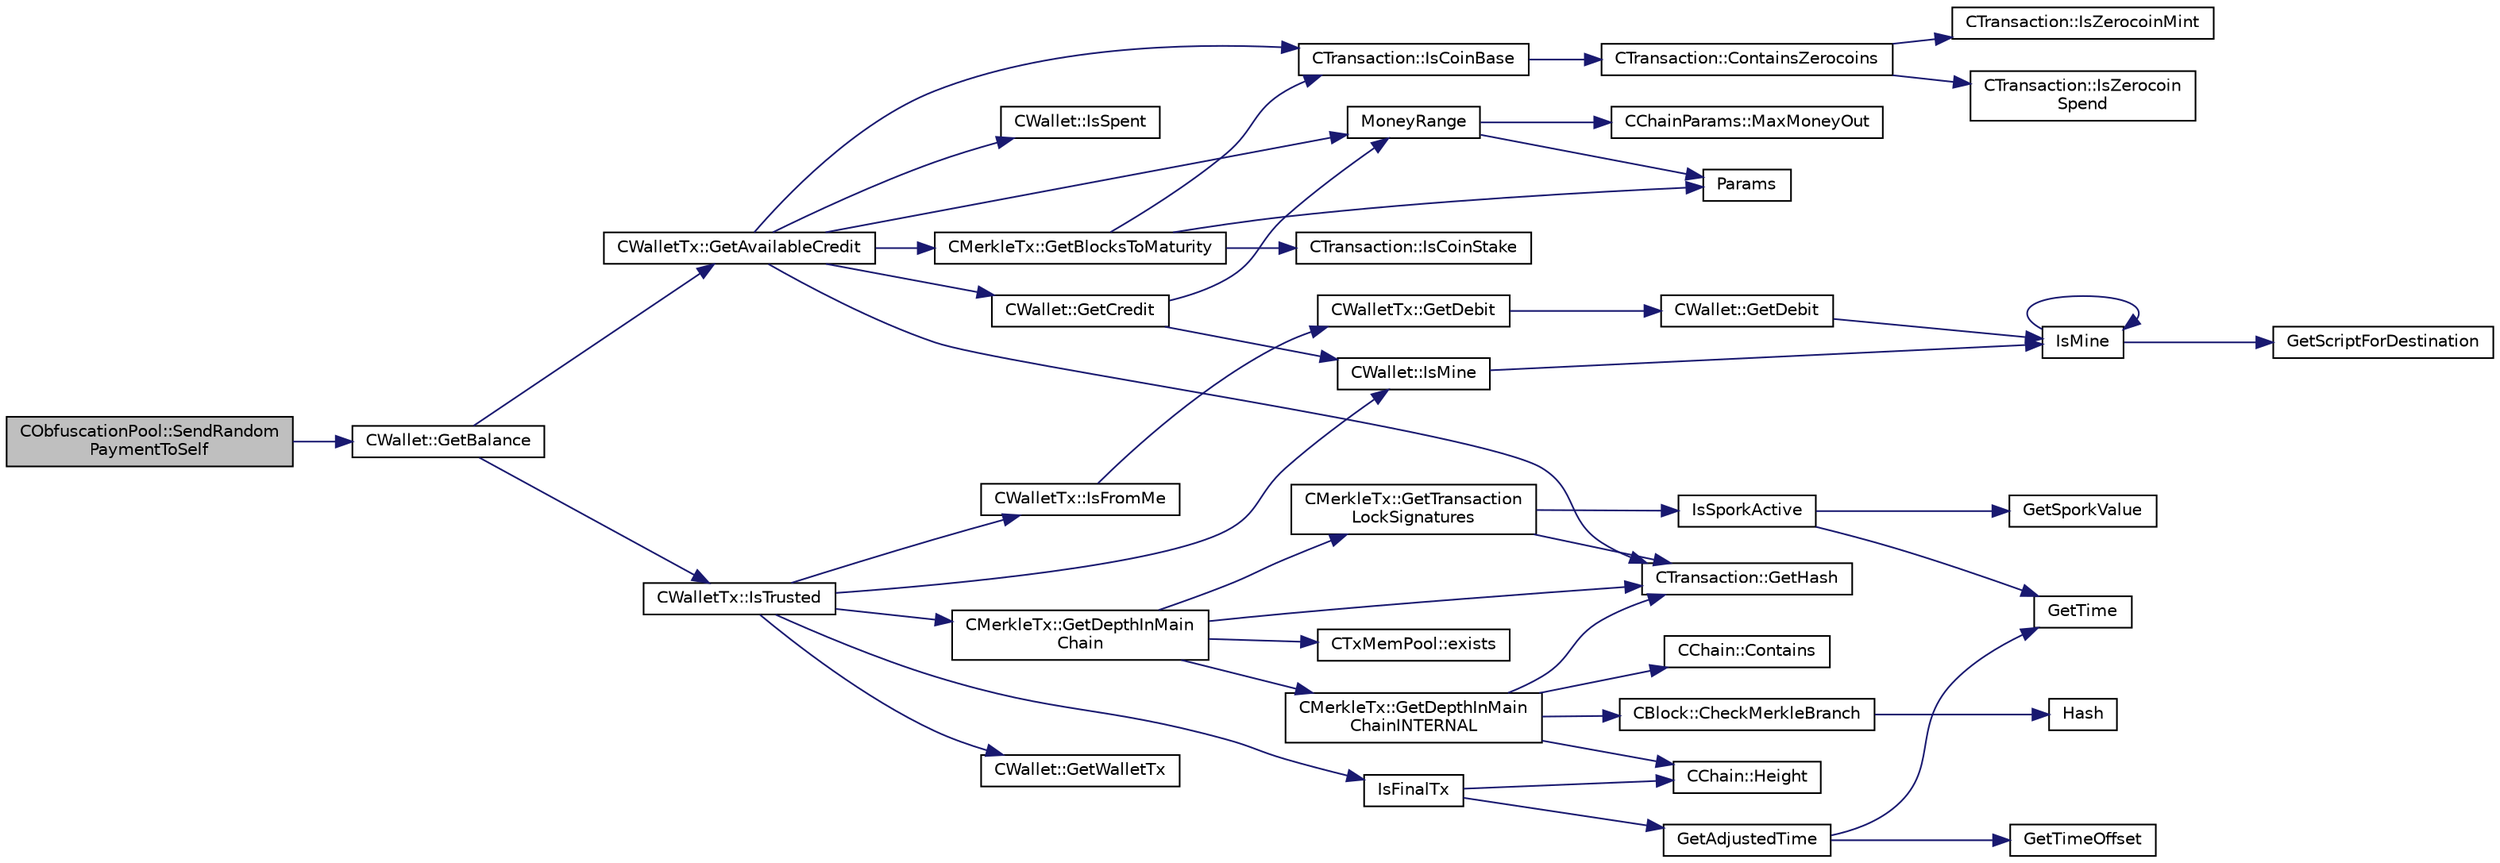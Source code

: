 digraph "CObfuscationPool::SendRandomPaymentToSelf"
{
  edge [fontname="Helvetica",fontsize="10",labelfontname="Helvetica",labelfontsize="10"];
  node [fontname="Helvetica",fontsize="10",shape=record];
  rankdir="LR";
  Node447 [label="CObfuscationPool::SendRandom\lPaymentToSelf",height=0.2,width=0.4,color="black", fillcolor="grey75", style="filled", fontcolor="black"];
  Node447 -> Node448 [color="midnightblue",fontsize="10",style="solid",fontname="Helvetica"];
  Node448 [label="CWallet::GetBalance",height=0.2,width=0.4,color="black", fillcolor="white", style="filled",URL="$group___actions.html#gaa6522c2833bc0a84d216cf102b51ba05"];
  Node448 -> Node449 [color="midnightblue",fontsize="10",style="solid",fontname="Helvetica"];
  Node449 [label="CWalletTx::IsTrusted",height=0.2,width=0.4,color="black", fillcolor="white", style="filled",URL="$class_c_wallet_tx.html#a71efb0d5b5def8ae00a1d74b8741bfcb"];
  Node449 -> Node450 [color="midnightblue",fontsize="10",style="solid",fontname="Helvetica"];
  Node450 [label="IsFinalTx",height=0.2,width=0.4,color="black", fillcolor="white", style="filled",URL="$main_8cpp.html#adc332cd7ac94e639bb4239618341be19"];
  Node450 -> Node451 [color="midnightblue",fontsize="10",style="solid",fontname="Helvetica"];
  Node451 [label="CChain::Height",height=0.2,width=0.4,color="black", fillcolor="white", style="filled",URL="$class_c_chain.html#ad4758bc8872ce065a9579f77c3171d40",tooltip="Return the maximal height in the chain. "];
  Node450 -> Node452 [color="midnightblue",fontsize="10",style="solid",fontname="Helvetica"];
  Node452 [label="GetAdjustedTime",height=0.2,width=0.4,color="black", fillcolor="white", style="filled",URL="$timedata_8cpp.html#a09f81b9c7650f898cf3cf305b87547e6"];
  Node452 -> Node453 [color="midnightblue",fontsize="10",style="solid",fontname="Helvetica"];
  Node453 [label="GetTime",height=0.2,width=0.4,color="black", fillcolor="white", style="filled",URL="$utiltime_8cpp.html#a46fac5fba8ba905b5f9acb364f5d8c6f",tooltip="For unit testing. "];
  Node452 -> Node454 [color="midnightblue",fontsize="10",style="solid",fontname="Helvetica"];
  Node454 [label="GetTimeOffset",height=0.2,width=0.4,color="black", fillcolor="white", style="filled",URL="$timedata_8cpp.html#a50ca5344c75631267633f15cfe5e983e",tooltip="\"Never go to sea with two chronometers; take one or three.\" Our three time sources are: ..."];
  Node449 -> Node455 [color="midnightblue",fontsize="10",style="solid",fontname="Helvetica"];
  Node455 [label="CMerkleTx::GetDepthInMain\lChain",height=0.2,width=0.4,color="black", fillcolor="white", style="filled",URL="$class_c_merkle_tx.html#a5bf3a355593ecce5799de92d013149b1",tooltip="Return depth of transaction in blockchain: -1 : not in blockchain, and not in memory pool (conflicted..."];
  Node455 -> Node456 [color="midnightblue",fontsize="10",style="solid",fontname="Helvetica"];
  Node456 [label="CMerkleTx::GetDepthInMain\lChainINTERNAL",height=0.2,width=0.4,color="black", fillcolor="white", style="filled",URL="$class_c_merkle_tx.html#ada4285bcdc83c90dc5829d9902b1271c"];
  Node456 -> Node457 [color="midnightblue",fontsize="10",style="solid",fontname="Helvetica"];
  Node457 [label="CChain::Contains",height=0.2,width=0.4,color="black", fillcolor="white", style="filled",URL="$class_c_chain.html#af1786dc229c215dea7f727c11df2c8dc",tooltip="Efficiently check whether a block is present in this chain. "];
  Node456 -> Node458 [color="midnightblue",fontsize="10",style="solid",fontname="Helvetica"];
  Node458 [label="CBlock::CheckMerkleBranch",height=0.2,width=0.4,color="black", fillcolor="white", style="filled",URL="$class_c_block.html#a81684cf96f6fb6731c869865b80d1ccd"];
  Node458 -> Node459 [color="midnightblue",fontsize="10",style="solid",fontname="Helvetica"];
  Node459 [label="Hash",height=0.2,width=0.4,color="black", fillcolor="white", style="filled",URL="$hash_8h.html#a12c5e981d7f5f2850027fd5e932eff61",tooltip="Compute the 256-bit hash of a std::string. "];
  Node456 -> Node460 [color="midnightblue",fontsize="10",style="solid",fontname="Helvetica"];
  Node460 [label="CTransaction::GetHash",height=0.2,width=0.4,color="black", fillcolor="white", style="filled",URL="$class_c_transaction.html#a7efd1379de830341417c0bfa23a149aa"];
  Node456 -> Node451 [color="midnightblue",fontsize="10",style="solid",fontname="Helvetica"];
  Node455 -> Node461 [color="midnightblue",fontsize="10",style="solid",fontname="Helvetica"];
  Node461 [label="CTxMemPool::exists",height=0.2,width=0.4,color="black", fillcolor="white", style="filled",URL="$class_c_tx_mem_pool.html#adba06e79be4a1a092dd2db8290733be7"];
  Node455 -> Node460 [color="midnightblue",fontsize="10",style="solid",fontname="Helvetica"];
  Node455 -> Node462 [color="midnightblue",fontsize="10",style="solid",fontname="Helvetica"];
  Node462 [label="CMerkleTx::GetTransaction\lLockSignatures",height=0.2,width=0.4,color="black", fillcolor="white", style="filled",URL="$class_c_merkle_tx.html#a29ab20d0785095dba254ca1050ba6989"];
  Node462 -> Node463 [color="midnightblue",fontsize="10",style="solid",fontname="Helvetica"];
  Node463 [label="IsSporkActive",height=0.2,width=0.4,color="black", fillcolor="white", style="filled",URL="$spork_8cpp.html#a3305663176e21e81c80dc951a7f8ea5e"];
  Node463 -> Node464 [color="midnightblue",fontsize="10",style="solid",fontname="Helvetica"];
  Node464 [label="GetSporkValue",height=0.2,width=0.4,color="black", fillcolor="white", style="filled",URL="$spork_8cpp.html#a7125c44e1c9a54dc7c28556b3fb24a8f"];
  Node463 -> Node453 [color="midnightblue",fontsize="10",style="solid",fontname="Helvetica"];
  Node462 -> Node460 [color="midnightblue",fontsize="10",style="solid",fontname="Helvetica"];
  Node449 -> Node465 [color="midnightblue",fontsize="10",style="solid",fontname="Helvetica"];
  Node465 [label="CWalletTx::IsFromMe",height=0.2,width=0.4,color="black", fillcolor="white", style="filled",URL="$class_c_wallet_tx.html#a4b4fdec025af8171852c3eece1c2508f"];
  Node465 -> Node466 [color="midnightblue",fontsize="10",style="solid",fontname="Helvetica"];
  Node466 [label="CWalletTx::GetDebit",height=0.2,width=0.4,color="black", fillcolor="white", style="filled",URL="$class_c_wallet_tx.html#a7757c17a323e5f6f75c92acb398d3568",tooltip="filter decides which addresses will count towards the debit "];
  Node466 -> Node467 [color="midnightblue",fontsize="10",style="solid",fontname="Helvetica"];
  Node467 [label="CWallet::GetDebit",height=0.2,width=0.4,color="black", fillcolor="white", style="filled",URL="$group__map_wallet.html#ga5ab4855aac6f4b335421944403e44d6d"];
  Node467 -> Node468 [color="midnightblue",fontsize="10",style="solid",fontname="Helvetica"];
  Node468 [label="IsMine",height=0.2,width=0.4,color="black", fillcolor="white", style="filled",URL="$wallet__ismine_8cpp.html#adc59cf67d903c1ba1ef225561b85bfce"];
  Node468 -> Node469 [color="midnightblue",fontsize="10",style="solid",fontname="Helvetica"];
  Node469 [label="GetScriptForDestination",height=0.2,width=0.4,color="black", fillcolor="white", style="filled",URL="$standard_8cpp.html#ae40f28d3b46c21033f6ee1f1200d0321"];
  Node468 -> Node468 [color="midnightblue",fontsize="10",style="solid",fontname="Helvetica"];
  Node449 -> Node470 [color="midnightblue",fontsize="10",style="solid",fontname="Helvetica"];
  Node470 [label="CWallet::GetWalletTx",height=0.2,width=0.4,color="black", fillcolor="white", style="filled",URL="$group__map_wallet.html#gac496716bb889a5934fa27398aeb2330a"];
  Node449 -> Node471 [color="midnightblue",fontsize="10",style="solid",fontname="Helvetica"];
  Node471 [label="CWallet::IsMine",height=0.2,width=0.4,color="black", fillcolor="white", style="filled",URL="$group__map_wallet.html#ga4eada57edc1c443564b8cc9b853d955c"];
  Node471 -> Node468 [color="midnightblue",fontsize="10",style="solid",fontname="Helvetica"];
  Node448 -> Node472 [color="midnightblue",fontsize="10",style="solid",fontname="Helvetica"];
  Node472 [label="CWalletTx::GetAvailableCredit",height=0.2,width=0.4,color="black", fillcolor="white", style="filled",URL="$class_c_wallet_tx.html#af3c82ba365c720dd3d929b86bf432ef6"];
  Node472 -> Node473 [color="midnightblue",fontsize="10",style="solid",fontname="Helvetica"];
  Node473 [label="CTransaction::IsCoinBase",height=0.2,width=0.4,color="black", fillcolor="white", style="filled",URL="$class_c_transaction.html#a96256e8ac1bf79ad9c057e48c41132dd"];
  Node473 -> Node474 [color="midnightblue",fontsize="10",style="solid",fontname="Helvetica"];
  Node474 [label="CTransaction::ContainsZerocoins",height=0.2,width=0.4,color="black", fillcolor="white", style="filled",URL="$class_c_transaction.html#a613051e8e5651a7500cb455f37dd1116"];
  Node474 -> Node475 [color="midnightblue",fontsize="10",style="solid",fontname="Helvetica"];
  Node475 [label="CTransaction::IsZerocoin\lSpend",height=0.2,width=0.4,color="black", fillcolor="white", style="filled",URL="$class_c_transaction.html#a4cda5603795c5f9179d4c8bd43f809cd"];
  Node474 -> Node476 [color="midnightblue",fontsize="10",style="solid",fontname="Helvetica"];
  Node476 [label="CTransaction::IsZerocoinMint",height=0.2,width=0.4,color="black", fillcolor="white", style="filled",URL="$class_c_transaction.html#ab91efb1c2312e6feeecfbbfff11abbb1"];
  Node472 -> Node477 [color="midnightblue",fontsize="10",style="solid",fontname="Helvetica"];
  Node477 [label="CMerkleTx::GetBlocksToMaturity",height=0.2,width=0.4,color="black", fillcolor="white", style="filled",URL="$class_c_merkle_tx.html#a69ebd437f7b44169659c3527fe73b6ab"];
  Node477 -> Node473 [color="midnightblue",fontsize="10",style="solid",fontname="Helvetica"];
  Node477 -> Node478 [color="midnightblue",fontsize="10",style="solid",fontname="Helvetica"];
  Node478 [label="CTransaction::IsCoinStake",height=0.2,width=0.4,color="black", fillcolor="white", style="filled",URL="$class_c_transaction.html#ace4278a41a296d40dcf5fb2b9cf007ec"];
  Node477 -> Node479 [color="midnightblue",fontsize="10",style="solid",fontname="Helvetica"];
  Node479 [label="Params",height=0.2,width=0.4,color="black", fillcolor="white", style="filled",URL="$chainparams_8cpp.html#ace5c5b706d71a324a417dd2db394fd4a",tooltip="Return the currently selected parameters. "];
  Node472 -> Node460 [color="midnightblue",fontsize="10",style="solid",fontname="Helvetica"];
  Node472 -> Node480 [color="midnightblue",fontsize="10",style="solid",fontname="Helvetica"];
  Node480 [label="CWallet::IsSpent",height=0.2,width=0.4,color="black", fillcolor="white", style="filled",URL="$group__map_wallet.html#ga6adcf1c224ed3c3fe4b0b19f6fca75d8",tooltip="Outpoint is spent if any non-conflicted transaction spends it: "];
  Node472 -> Node481 [color="midnightblue",fontsize="10",style="solid",fontname="Helvetica"];
  Node481 [label="CWallet::GetCredit",height=0.2,width=0.4,color="black", fillcolor="white", style="filled",URL="$class_c_wallet.html#aa60b69c7d4ea6063ed83b13d7c6fe695"];
  Node481 -> Node482 [color="midnightblue",fontsize="10",style="solid",fontname="Helvetica"];
  Node482 [label="MoneyRange",height=0.2,width=0.4,color="black", fillcolor="white", style="filled",URL="$main_8cpp.html#a0529385ca34689843ef65d844a67c945"];
  Node482 -> Node479 [color="midnightblue",fontsize="10",style="solid",fontname="Helvetica"];
  Node482 -> Node483 [color="midnightblue",fontsize="10",style="solid",fontname="Helvetica"];
  Node483 [label="CChainParams::MaxMoneyOut",height=0.2,width=0.4,color="black", fillcolor="white", style="filled",URL="$class_c_chain_params.html#a82190f02d83daee6823362e3c25848d0"];
  Node481 -> Node471 [color="midnightblue",fontsize="10",style="solid",fontname="Helvetica"];
  Node472 -> Node482 [color="midnightblue",fontsize="10",style="solid",fontname="Helvetica"];
}
